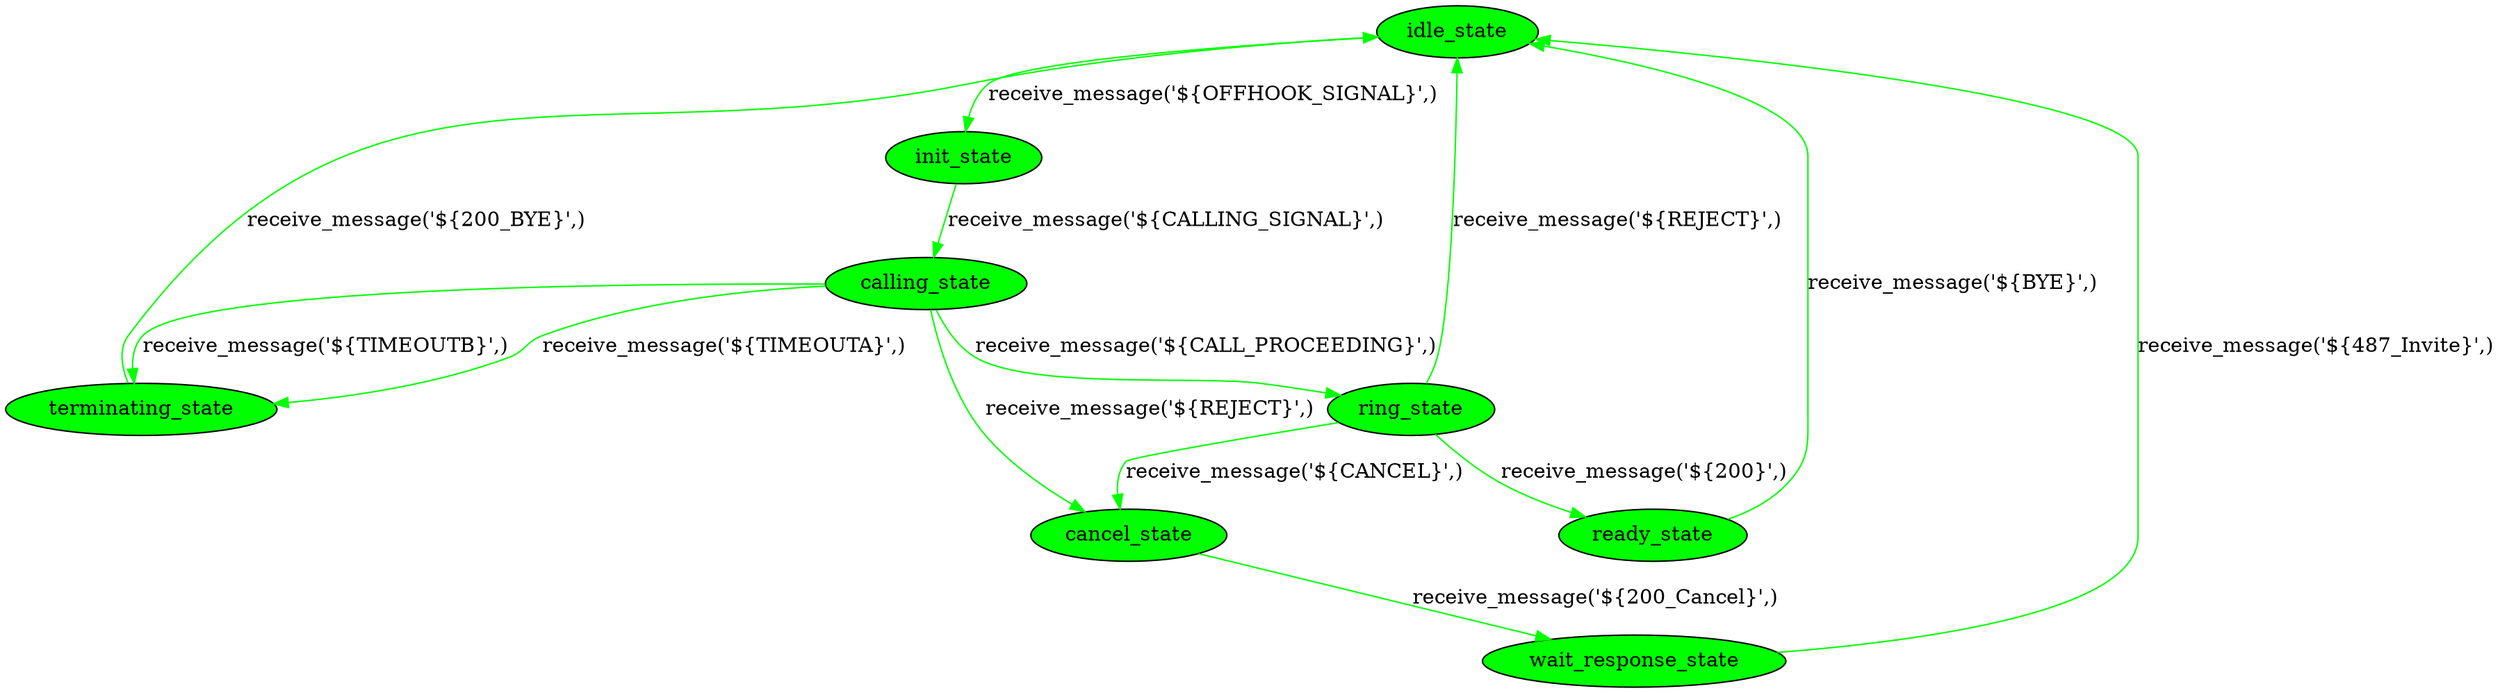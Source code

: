digraph SIP_Call_Service {

  // Nodes
  idle_state [ style=filled, shape=ellipse, peripheries=1, fillcolor=green ]
  terminating_state [ style=filled, shape=ellipse, peripheries=1, fillcolor=green ]
  ready_state [ style=filled, shape=ellipse, peripheries=1, fillcolor=green ]
  ring_state [ style=filled, shape=ellipse, peripheries=1, fillcolor=green ]
  cancel_state [ style=filled, shape=ellipse, peripheries=1, fillcolor=green ]
  init_state [ style=filled, shape=ellipse, peripheries=1, fillcolor=green ]
  calling_state [ style=filled, shape=ellipse, peripheries=1, fillcolor=green ]
  wait_response_state [ style=filled, shape=ellipse, peripheries=1, fillcolor=green ]

  // Transitions
  idle_state -> init_state [ label="receive_message('${OFFHOOK_SIGNAL}',)", tooltip="receive_message('${OFFHOOK_SIGNAL}',)",color="green"]
  init_state -> calling_state [ label="receive_message('${CALLING_SIGNAL}',)", tooltip="receive_message('${CALLING_SIGNAL}',)",color="green"]
  calling_state -> terminating_state [ label="receive_message('${TIMEOUTB}',)", tooltip="receive_message('${TIMEOUTB}',)",color="green"]
  calling_state -> terminating_state [ label="receive_message('${TIMEOUTA}',)", tooltip="receive_message('${TIMEOUTA}',)",color="green"]
  calling_state -> ring_state [ label="receive_message('${CALL_PROCEEDING}',)", tooltip="receive_message('${CALL_PROCEEDING}',)",color="green"]
  calling_state -> cancel_state [ label="receive_message('${REJECT}',)", tooltip="receive_message('${REJECT}',)",color="green"]
  terminating_state -> idle_state [ label="receive_message('${200_BYE}',)", tooltip="receive_message('${200_BYE}',)",color="green"]
  cancel_state -> wait_response_state [ label="receive_message('${200_Cancel}',)", tooltip="receive_message('${200_Cancel}',)",color="green"]
  ring_state -> ready_state [ label="receive_message('${200}',)", tooltip="receive_message('${200}',)",color="green"]
  ring_state -> idle_state [ label="receive_message('${REJECT}',)", tooltip="receive_message('${REJECT}',)",color="green"]
  ring_state -> cancel_state [ label="receive_message('${CANCEL}',)", tooltip="receive_message('${CANCEL}',)",color="green"]
  ready_state -> idle_state [ label="receive_message('${BYE}',)", tooltip="receive_message('${BYE}',)",color="green"]
  wait_response_state -> idle_state [ label="receive_message('${487_Invite}',)", tooltip="receive_message('${487_Invite}',)",color="green"]
}
